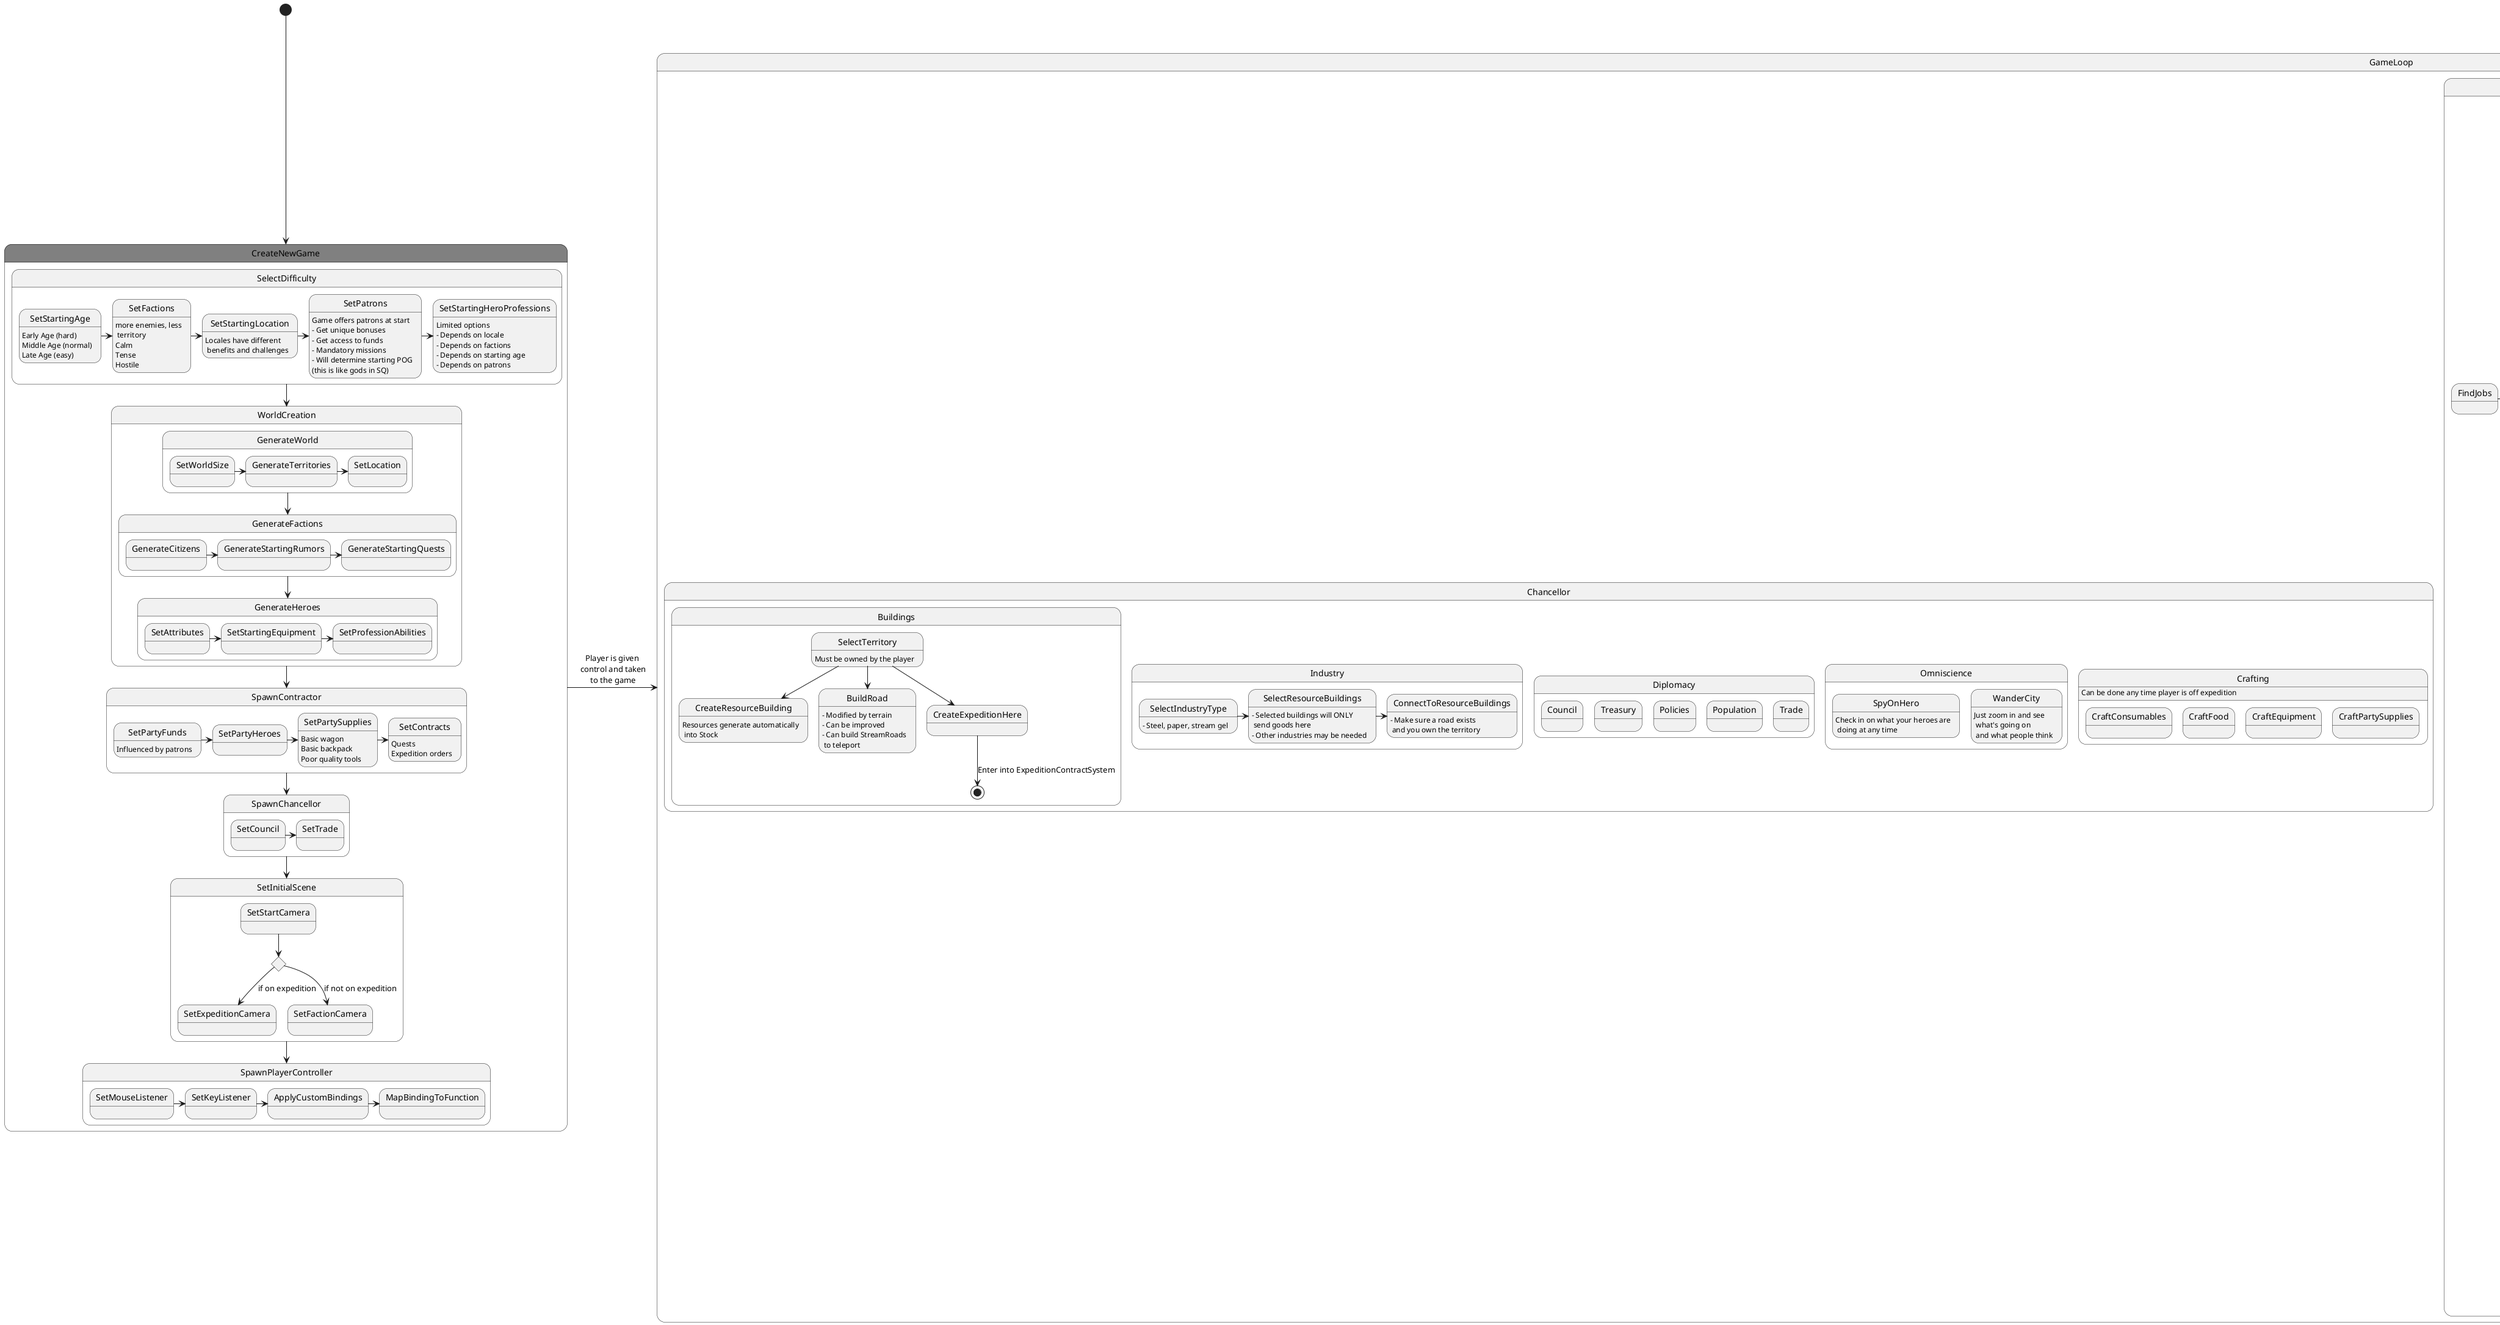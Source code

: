 @startuml
' scale 1800 width


[*] --> CreateNewGame
state CreateNewGame #gray {
    state SelectDifficulty {
        SetStartingAge -> SetFactions
        SetStartingAge: Early Age (hard)
        SetStartingAge: Middle Age (normal)
        SetStartingAge : Late Age (easy)

        SetFactions -> SetStartingLocation
        SetFactions : more enemies, less\n territory
        SetFactions : Calm
        SetFactions : Tense
        SetFactions : Hostile

        SetStartingLocation -> SetPatrons
        SetStartingLocation : Locales have different\n benefits and challenges

        SetPatrons -> SetStartingHeroProfessions
        SetPatrons : Game offers patrons at start
        SetPatrons : - Get unique bonuses
        SetPatrons : - Get access to funds
        SetPatrons : - Mandatory missions
        SetPatrons : - Will determine starting POG
        SetPatrons : (this is like gods in SQ)

        SetStartingHeroProfessions : Limited options
        SetStartingHeroProfessions : - Depends on locale
        SetStartingHeroProfessions : - Depends on factions
        SetStartingHeroProfessions : - Depends on starting age
        SetStartingHeroProfessions : - Depends on patrons
    }

    SelectDifficulty --> WorldCreation
    state WorldCreation {
        state GenerateWorld {
            SetWorldSize -> GenerateTerritories
            GenerateTerritories ->  SetLocation
        }

        GenerateWorld --> GenerateFactions
        state GenerateFactions {
            GenerateCitizens -> GenerateStartingRumors
            GenerateStartingRumors -> GenerateStartingQuests
        }

        GenerateFactions --> GenerateHeroes
        state GenerateHeroes {
            SetAttributes -> SetStartingEquipment
            SetStartingEquipment -> SetProfessionAbilities
        }
    }

    WorldCreation --> SpawnContractor
    state SpawnContractor {
        SetPartyFunds -> SetPartyHeroes
        SetPartyFunds : Influenced by patrons

        SetPartyHeroes -> SetPartySupplies
        SetPartySupplies : Basic wagon
        SetPartySupplies : Basic backpack
        SetPartySupplies : Poor quality tools

        SetPartySupplies -> SetContracts
        SetContracts : Quests
        SetContracts : Expedition orders
    }

    SpawnContractor --> SpawnChancellor
    state SpawnChancellor {
        SetCouncil -> SetTrade
    }

    SpawnChancellor --> SetInitialScene
    state SetInitialScene {
        state branch_SetInitialScene <<choice>>
        SetStartCamera --> branch_SetInitialScene
        branch_SetInitialScene --> SetExpeditionCamera : if on expedition
        branch_SetInitialScene --> SetFactionCamera : if not on expedition
    }

    SetInitialScene --> SpawnPlayerController
    state SpawnPlayerController {
        SetMouseListener -> SetKeyListener
        SetKeyListener -> ApplyCustomBindings
        ApplyCustomBindings -> MapBindingToFunction
    }
}

CreateNewGame -> GameLoop : Player is given\n control and taken\n to the game
state GameLoop {
    state Chancellor {

        state Buildings {
            SelectTerritory --> CreateResourceBuilding
            CreateResourceBuilding : Resources generate automatically\n into Stock

            SelectTerritory : Must be owned by the player

            SelectTerritory --> BuildRoad
            BuildRoad : - Modified by terrain
            BuildRoad : - Can be improved
            BuildRoad : - Can build StreamRoads\n to teleport

            SelectTerritory --> CreateExpeditionHere
            CreateExpeditionHere --> [*] : Enter into ExpeditionContractSystem
        }
        state Industry {
            SelectIndustryType -> SelectResourceBuildings
            SelectIndustryType : - Steel, paper, stream gel

            SelectResourceBuildings : - Selected buildings will ONLY\n send goods here
            SelectResourceBuildings : - Other industries may be needed

            SelectResourceBuildings -> ConnectToResourceBuildings
            ConnectToResourceBuildings : - Make sure a road exists\n and you own the territory
        }

        state Diplomacy {
            state Council
            state Treasury
            state Policies
            state Population
            state Trade
        }

        state Omniscience {
            state SpyOnHero
            SpyOnHero : Check in on what your heroes are\n doing at any time
            state WanderCity
            WanderCity : Just zoom in and see\n what's going on\n and what people think
        }

        state Crafting {
            Crafting : Can be done any time player is off expedition

            state CraftConsumables
            state CraftFood
            state CraftEquipment
            state CraftPartySupplies
        }
    }

    state Contractor {
        FindJobs -> ExpeditionContractSystem
        Guildmaster --> GuildHallSystem
        ManageParty --> PartyManagementSystem
    }

    state GuildHallSystem {
        state CraftQuest {
            CollectQuestComponents --> DepositFunds
            DepositFunds --> PostInGuild
            PostInGuild --> GuildmembersAccept
            GuildmembersAccept --> RunExpedition
            RunExpedition --> PlayerReceivesRewards
            PlayerReceivesRewards --> PlayerRunsExpedition
            PlayerRunsExpedition --> CollectQuestComponents
        }

        state EstablishmentManagement {
            ImproveGuildHall --> AttractBetterHeroes
            AttractBetterHeroes --> MoreChallengingQuests
            MoreChallengingQuests --> MoreProfit
            MoreProfit --> ImproveGuildHall
        }
    }

    state PartyManagementSystem {

        EnterNewTerritory --> Combat
        EnterNewTerritory --> GatherResources
        GatherResources --> GatherLoot
        
        EnterNewTerritory --> RaidVillages
        RaidVillages --> Combat
        RaidVillages --> GatherLoot

        state GatherLoot
        state ReturnToWagon

        state Combat {
            SetUpTrap --> EngageCreature
            DrinkPotion --> EngageCreature
            AttackCreature --> EngageCreature
            EngageCreature --> CombatLoop
            state CombatLoop {
                state CreatureAbilities
                state CreatureDefenseCalculations
                state CombatConsumables
            }

            CombatLoop --> CombatEnded

            CombatEnded --> BuryCreature
            BuryCreature --> CombatEnded
            CombatEnded --> HarvestCreature
            CombatEnded --> GatherLoot

            HarvestCreature --> GatherLoot
            GatherLoot --> ReturnToWagon
        }

        GatherResources --> ReturnToWagon

        ReturnToWagon --> FieldCrafting
        FieldCrafting --> ReturnToWagon 
        ReturnToWagon --> Rest
        Rest --> ReturnToWagon
        ReturnToWagon --> TransitionToAnotherNewTerritory
    }

    state ExpeditionContractSystem {
        FromQuest --> SetContract : AcceptJob
        FromPatron --> SetContract : AcceptGrant
        FromChancellor --> SetContract : CreateExpeditionHere
        FromGuildHall --> SetContract : Quest Crafting\n this process is automated

        SetContract --> PrepareStage
        SetContract : Tells you how long you have to complete\n measured in days of rest
        SetContract : So you should buy enough food to rest

        state PrepareStage {
            state HireHeroes {
                ViewHeroMap -> SelectHeroes
                SelectHeroes -> SetMeetingPoint
                SetMeetingPoint : The territory that the expedition will depart from
                SetMeetingPoint : Everyone will meet each other here
            }
            state HireWagonGuard
            HireWagonGuard : More canary than guard

            state PurchaseConsumables
            PurchaseConsumables : - Food (affects expedition duration)
            PurchaseConsumables : - Elixirs

            state SendScout
            SendScout : - Costs money per distance\n  and difficulty
            SendScout : - % of success per Scout level
            SendScout : - Shows threats and POI

            state AddStreamCollector
            AddStreamCollector : Increases rewards and threat
        }

        PrepareStage --> AdventureStage : Embark
        state AdventureStage {
            state Villages
            Villages : - Kind of like above-ground dungeons
            Villages : - Abandoned. May contain squatters
            Villages : - More devices, blueprints, lore
            Villages : - Can claim as an outpost

            state RandomEvents
            RandomEvents : - Randomly generated
            RandomEvents : - "Side quests"
            RandomEvents : - Stranded villager
            RandomEvents : - Stronger than normal stream portal
            RandomEvents : - Highwaypersons

            state StreamPortals
            StreamPortals : - Open portals for stream gel
            StreamPortals : - Fight monsters
            StreamPortals : - Close portals for stream gel\n after all monsters gone

            state Junkyards
            Junkyards : - Chance to spawn in certain territories
            Junkyards : - Increased chance of devices
            Junkyards : - More bizzarre/difficult monsters

        }

        AdventureStage --> RescueStage : FailedContract
        RescueStage : - You didn't complete the mission in time\n and they sent a search party
        RescueStage : - You get no rewards
        RescueStage : - Dead heroes will be looted to you
        RescueStage : - Party wipe instantly transitions here

        AdventureStage --> RewardStage : SuccessfulContract
        RewardStage : - Quest rewards go to party funds\n showing hero cut to player
        RewardStage : - Field resources are destroyed
        RewardStage : - Core resources are stored in stock
        RewardStage : - Player can craft gear and things
        RewardStage : - Unlocked territories can be conquered

        RescueStage --> [*] : Return to chancellor system
        RewardStage --> [*] : Return to chancellor system
    }
}

@enduml